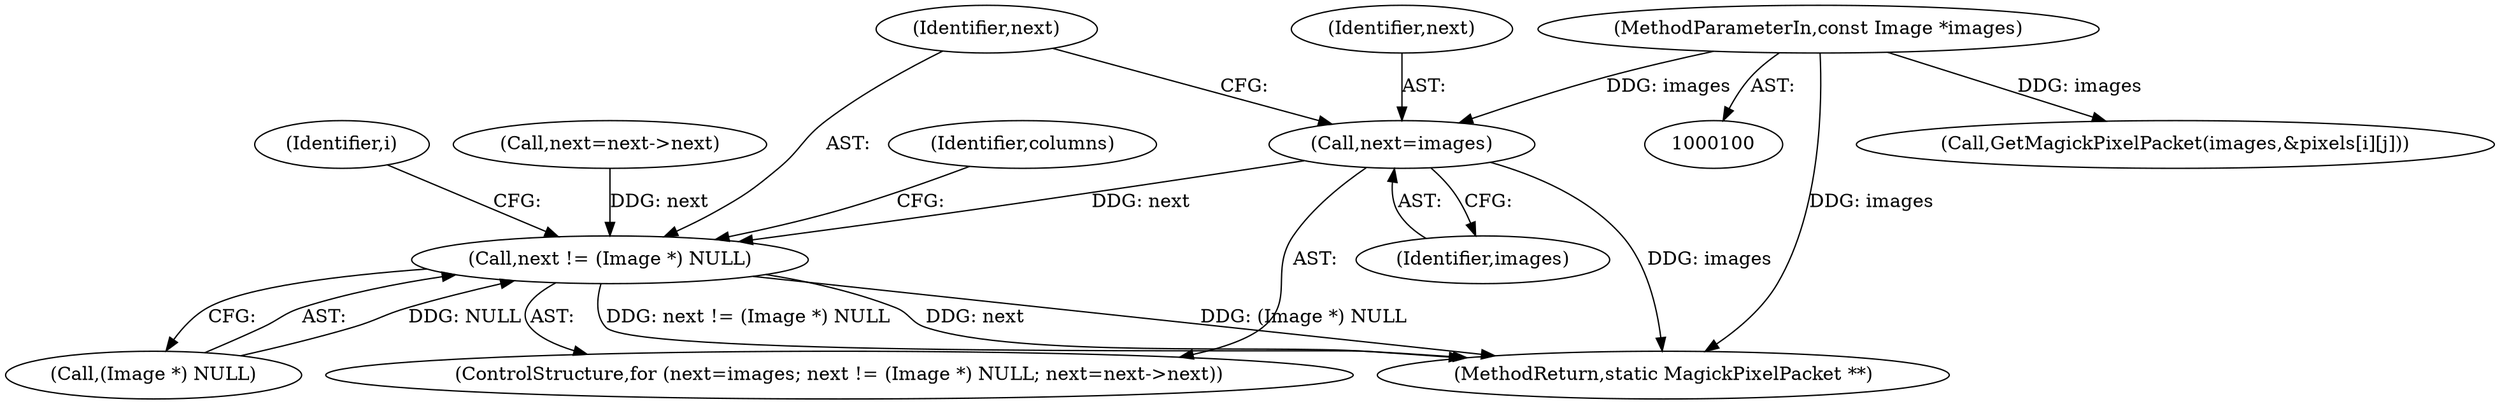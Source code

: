 digraph "0_ImageMagick6_5e409ae7a389cdf2ed17469303be3f3f21cec450@pointer" {
"1000150" [label="(Call,next=images)"];
"1000101" [label="(MethodParameterIn,const Image *images)"];
"1000153" [label="(Call,next != (Image *) NULL)"];
"1000150" [label="(Call,next=images)"];
"1000152" [label="(Identifier,images)"];
"1000226" [label="(MethodReturn,static MagickPixelPacket **)"];
"1000101" [label="(MethodParameterIn,const Image *images)"];
"1000149" [label="(ControlStructure,for (next=images; next != (Image *) NULL; next=next->next))"];
"1000154" [label="(Identifier,next)"];
"1000151" [label="(Identifier,next)"];
"1000172" [label="(Identifier,i)"];
"1000153" [label="(Call,next != (Image *) NULL)"];
"1000216" [label="(Call,GetMagickPixelPacket(images,&pixels[i][j]))"];
"1000155" [label="(Call,(Image *) NULL)"];
"1000158" [label="(Call,next=next->next)"];
"1000164" [label="(Identifier,columns)"];
"1000150" -> "1000149"  [label="AST: "];
"1000150" -> "1000152"  [label="CFG: "];
"1000151" -> "1000150"  [label="AST: "];
"1000152" -> "1000150"  [label="AST: "];
"1000154" -> "1000150"  [label="CFG: "];
"1000150" -> "1000226"  [label="DDG: images"];
"1000101" -> "1000150"  [label="DDG: images"];
"1000150" -> "1000153"  [label="DDG: next"];
"1000101" -> "1000100"  [label="AST: "];
"1000101" -> "1000226"  [label="DDG: images"];
"1000101" -> "1000216"  [label="DDG: images"];
"1000153" -> "1000149"  [label="AST: "];
"1000153" -> "1000155"  [label="CFG: "];
"1000154" -> "1000153"  [label="AST: "];
"1000155" -> "1000153"  [label="AST: "];
"1000164" -> "1000153"  [label="CFG: "];
"1000172" -> "1000153"  [label="CFG: "];
"1000153" -> "1000226"  [label="DDG: next"];
"1000153" -> "1000226"  [label="DDG: (Image *) NULL"];
"1000153" -> "1000226"  [label="DDG: next != (Image *) NULL"];
"1000158" -> "1000153"  [label="DDG: next"];
"1000155" -> "1000153"  [label="DDG: NULL"];
}
